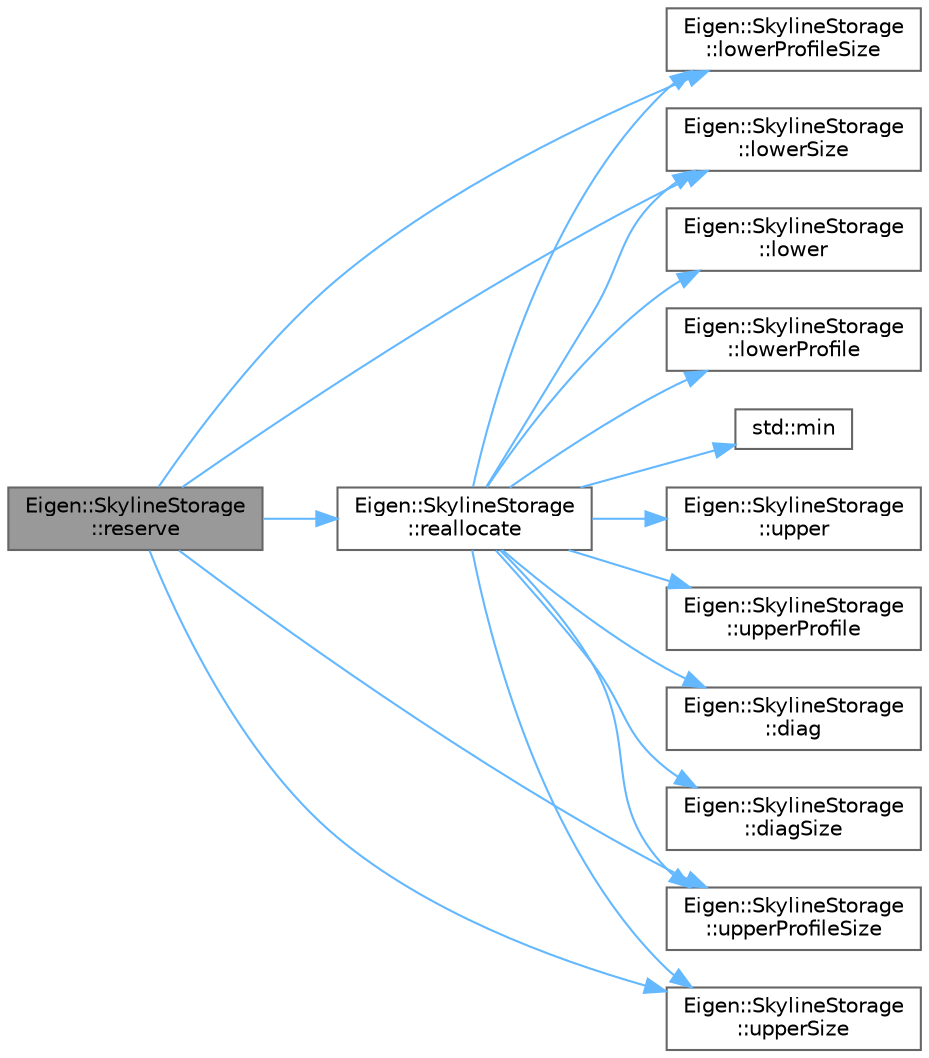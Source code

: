 digraph "Eigen::SkylineStorage::reserve"
{
 // LATEX_PDF_SIZE
  bgcolor="transparent";
  edge [fontname=Helvetica,fontsize=10,labelfontname=Helvetica,labelfontsize=10];
  node [fontname=Helvetica,fontsize=10,shape=box,height=0.2,width=0.4];
  rankdir="LR";
  Node1 [id="Node000001",label="Eigen::SkylineStorage\l::reserve",height=0.2,width=0.4,color="gray40", fillcolor="grey60", style="filled", fontcolor="black",tooltip=" "];
  Node1 -> Node2 [id="edge1_Node000001_Node000002",color="steelblue1",style="solid",tooltip=" "];
  Node2 [id="Node000002",label="Eigen::SkylineStorage\l::lowerProfileSize",height=0.2,width=0.4,color="grey40", fillcolor="white", style="filled",URL="$class_eigen_1_1_skyline_storage.html#ad74e038e80620800e021ca8661a4e17a",tooltip=" "];
  Node1 -> Node3 [id="edge2_Node000001_Node000003",color="steelblue1",style="solid",tooltip=" "];
  Node3 [id="Node000003",label="Eigen::SkylineStorage\l::lowerSize",height=0.2,width=0.4,color="grey40", fillcolor="white", style="filled",URL="$class_eigen_1_1_skyline_storage.html#aaecc67214f7bf0d4aa91b37d58465390",tooltip=" "];
  Node1 -> Node4 [id="edge3_Node000001_Node000004",color="steelblue1",style="solid",tooltip=" "];
  Node4 [id="Node000004",label="Eigen::SkylineStorage\l::reallocate",height=0.2,width=0.4,color="grey40", fillcolor="white", style="filled",URL="$class_eigen_1_1_skyline_storage.html#adbd0f2125fc8ac1a85fc2740835b9bbe",tooltip=" "];
  Node4 -> Node5 [id="edge4_Node000004_Node000005",color="steelblue1",style="solid",tooltip=" "];
  Node5 [id="Node000005",label="Eigen::SkylineStorage\l::diag",height=0.2,width=0.4,color="grey40", fillcolor="white", style="filled",URL="$class_eigen_1_1_skyline_storage.html#a4bbc0f07e083d22c188b87343531c1f0",tooltip=" "];
  Node4 -> Node6 [id="edge5_Node000004_Node000006",color="steelblue1",style="solid",tooltip=" "];
  Node6 [id="Node000006",label="Eigen::SkylineStorage\l::diagSize",height=0.2,width=0.4,color="grey40", fillcolor="white", style="filled",URL="$class_eigen_1_1_skyline_storage.html#ada9ba5ea1f995baa78919b5539e9a053",tooltip=" "];
  Node4 -> Node7 [id="edge6_Node000004_Node000007",color="steelblue1",style="solid",tooltip=" "];
  Node7 [id="Node000007",label="Eigen::SkylineStorage\l::lower",height=0.2,width=0.4,color="grey40", fillcolor="white", style="filled",URL="$class_eigen_1_1_skyline_storage.html#a56adad5518b55a066470ca1ebe8f04a8",tooltip=" "];
  Node4 -> Node8 [id="edge7_Node000004_Node000008",color="steelblue1",style="solid",tooltip=" "];
  Node8 [id="Node000008",label="Eigen::SkylineStorage\l::lowerProfile",height=0.2,width=0.4,color="grey40", fillcolor="white", style="filled",URL="$class_eigen_1_1_skyline_storage.html#aa52646ebf650abc9615f3e8b22035ae3",tooltip=" "];
  Node4 -> Node2 [id="edge8_Node000004_Node000002",color="steelblue1",style="solid",tooltip=" "];
  Node4 -> Node3 [id="edge9_Node000004_Node000003",color="steelblue1",style="solid",tooltip=" "];
  Node4 -> Node9 [id="edge10_Node000004_Node000009",color="steelblue1",style="solid",tooltip=" "];
  Node9 [id="Node000009",label="std::min",height=0.2,width=0.4,color="grey40", fillcolor="white", style="filled",URL="$namespacestd.html#ac7b9885417769949d76890454b6d072e",tooltip=" "];
  Node4 -> Node10 [id="edge11_Node000004_Node000010",color="steelblue1",style="solid",tooltip=" "];
  Node10 [id="Node000010",label="Eigen::SkylineStorage\l::upper",height=0.2,width=0.4,color="grey40", fillcolor="white", style="filled",URL="$class_eigen_1_1_skyline_storage.html#a3375400823679b02b5a58626236a83e5",tooltip=" "];
  Node4 -> Node11 [id="edge12_Node000004_Node000011",color="steelblue1",style="solid",tooltip=" "];
  Node11 [id="Node000011",label="Eigen::SkylineStorage\l::upperProfile",height=0.2,width=0.4,color="grey40", fillcolor="white", style="filled",URL="$class_eigen_1_1_skyline_storage.html#a639b5947e4344ad4eddeafe3580b0eb9",tooltip=" "];
  Node4 -> Node12 [id="edge13_Node000004_Node000012",color="steelblue1",style="solid",tooltip=" "];
  Node12 [id="Node000012",label="Eigen::SkylineStorage\l::upperProfileSize",height=0.2,width=0.4,color="grey40", fillcolor="white", style="filled",URL="$class_eigen_1_1_skyline_storage.html#aefe237af538d4524a94e07db8fc4c2b2",tooltip=" "];
  Node4 -> Node13 [id="edge14_Node000004_Node000013",color="steelblue1",style="solid",tooltip=" "];
  Node13 [id="Node000013",label="Eigen::SkylineStorage\l::upperSize",height=0.2,width=0.4,color="grey40", fillcolor="white", style="filled",URL="$class_eigen_1_1_skyline_storage.html#a4e04b8e3bda251623773b5ef46cd450a",tooltip=" "];
  Node1 -> Node12 [id="edge15_Node000001_Node000012",color="steelblue1",style="solid",tooltip=" "];
  Node1 -> Node13 [id="edge16_Node000001_Node000013",color="steelblue1",style="solid",tooltip=" "];
}

